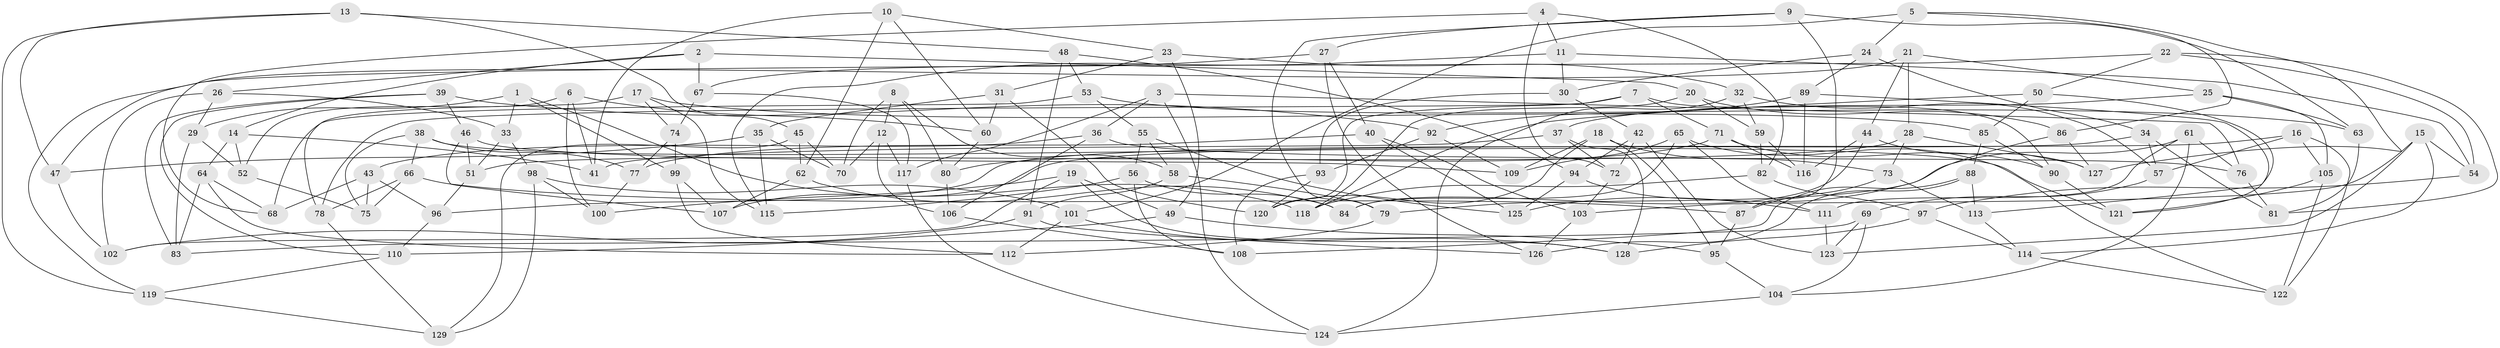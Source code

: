 // coarse degree distribution, {6: 0.4307692307692308, 5: 0.3076923076923077, 4: 0.15384615384615385, 7: 0.06153846153846154, 8: 0.015384615384615385, 3: 0.03076923076923077}
// Generated by graph-tools (version 1.1) at 2025/38/03/04/25 23:38:09]
// undirected, 129 vertices, 258 edges
graph export_dot {
  node [color=gray90,style=filled];
  1;
  2;
  3;
  4;
  5;
  6;
  7;
  8;
  9;
  10;
  11;
  12;
  13;
  14;
  15;
  16;
  17;
  18;
  19;
  20;
  21;
  22;
  23;
  24;
  25;
  26;
  27;
  28;
  29;
  30;
  31;
  32;
  33;
  34;
  35;
  36;
  37;
  38;
  39;
  40;
  41;
  42;
  43;
  44;
  45;
  46;
  47;
  48;
  49;
  50;
  51;
  52;
  53;
  54;
  55;
  56;
  57;
  58;
  59;
  60;
  61;
  62;
  63;
  64;
  65;
  66;
  67;
  68;
  69;
  70;
  71;
  72;
  73;
  74;
  75;
  76;
  77;
  78;
  79;
  80;
  81;
  82;
  83;
  84;
  85;
  86;
  87;
  88;
  89;
  90;
  91;
  92;
  93;
  94;
  95;
  96;
  97;
  98;
  99;
  100;
  101;
  102;
  103;
  104;
  105;
  106;
  107;
  108;
  109;
  110;
  111;
  112;
  113;
  114;
  115;
  116;
  117;
  118;
  119;
  120;
  121;
  122;
  123;
  124;
  125;
  126;
  127;
  128;
  129;
  1 -- 33;
  1 -- 29;
  1 -- 118;
  1 -- 99;
  2 -- 14;
  2 -- 67;
  2 -- 20;
  2 -- 26;
  3 -- 76;
  3 -- 117;
  3 -- 36;
  3 -- 124;
  4 -- 11;
  4 -- 72;
  4 -- 68;
  4 -- 82;
  5 -- 24;
  5 -- 101;
  5 -- 127;
  5 -- 86;
  6 -- 60;
  6 -- 100;
  6 -- 41;
  6 -- 52;
  7 -- 120;
  7 -- 78;
  7 -- 71;
  7 -- 90;
  8 -- 58;
  8 -- 70;
  8 -- 80;
  8 -- 12;
  9 -- 87;
  9 -- 27;
  9 -- 63;
  9 -- 79;
  10 -- 41;
  10 -- 23;
  10 -- 60;
  10 -- 62;
  11 -- 115;
  11 -- 54;
  11 -- 30;
  12 -- 70;
  12 -- 117;
  12 -- 106;
  13 -- 47;
  13 -- 45;
  13 -- 119;
  13 -- 48;
  14 -- 64;
  14 -- 41;
  14 -- 52;
  15 -- 54;
  15 -- 114;
  15 -- 123;
  15 -- 103;
  16 -- 105;
  16 -- 57;
  16 -- 107;
  16 -- 122;
  17 -- 85;
  17 -- 78;
  17 -- 74;
  17 -- 115;
  18 -- 120;
  18 -- 73;
  18 -- 95;
  18 -- 109;
  19 -- 128;
  19 -- 102;
  19 -- 100;
  19 -- 49;
  20 -- 86;
  20 -- 59;
  20 -- 118;
  21 -- 47;
  21 -- 28;
  21 -- 44;
  21 -- 25;
  22 -- 54;
  22 -- 50;
  22 -- 81;
  22 -- 119;
  23 -- 31;
  23 -- 49;
  23 -- 32;
  24 -- 89;
  24 -- 30;
  24 -- 34;
  25 -- 63;
  25 -- 105;
  25 -- 37;
  26 -- 102;
  26 -- 33;
  26 -- 29;
  27 -- 126;
  27 -- 67;
  27 -- 40;
  28 -- 51;
  28 -- 127;
  28 -- 73;
  29 -- 52;
  29 -- 83;
  30 -- 93;
  30 -- 42;
  31 -- 60;
  31 -- 35;
  31 -- 120;
  32 -- 57;
  32 -- 59;
  32 -- 124;
  33 -- 51;
  33 -- 98;
  34 -- 96;
  34 -- 57;
  34 -- 81;
  35 -- 47;
  35 -- 70;
  35 -- 115;
  36 -- 76;
  36 -- 43;
  36 -- 106;
  37 -- 72;
  37 -- 41;
  37 -- 128;
  38 -- 77;
  38 -- 75;
  38 -- 66;
  38 -- 121;
  39 -- 92;
  39 -- 83;
  39 -- 110;
  39 -- 46;
  40 -- 125;
  40 -- 77;
  40 -- 103;
  42 -- 123;
  42 -- 94;
  42 -- 72;
  43 -- 75;
  43 -- 96;
  43 -- 68;
  44 -- 84;
  44 -- 116;
  44 -- 127;
  45 -- 70;
  45 -- 129;
  45 -- 62;
  46 -- 51;
  46 -- 107;
  46 -- 109;
  47 -- 102;
  48 -- 94;
  48 -- 53;
  48 -- 91;
  49 -- 110;
  49 -- 95;
  50 -- 113;
  50 -- 85;
  50 -- 118;
  51 -- 96;
  52 -- 75;
  53 -- 63;
  53 -- 68;
  53 -- 55;
  54 -- 97;
  55 -- 56;
  55 -- 58;
  55 -- 125;
  56 -- 115;
  56 -- 108;
  56 -- 84;
  57 -- 69;
  58 -- 79;
  58 -- 91;
  59 -- 116;
  59 -- 82;
  60 -- 80;
  61 -- 111;
  61 -- 76;
  61 -- 104;
  61 -- 79;
  62 -- 107;
  62 -- 84;
  63 -- 81;
  64 -- 112;
  64 -- 83;
  64 -- 68;
  65 -- 84;
  65 -- 111;
  65 -- 109;
  65 -- 122;
  66 -- 87;
  66 -- 75;
  66 -- 78;
  67 -- 117;
  67 -- 74;
  69 -- 104;
  69 -- 83;
  69 -- 123;
  71 -- 90;
  71 -- 80;
  71 -- 116;
  72 -- 103;
  73 -- 87;
  73 -- 113;
  74 -- 77;
  74 -- 99;
  76 -- 81;
  77 -- 100;
  78 -- 129;
  79 -- 112;
  80 -- 106;
  82 -- 97;
  82 -- 118;
  85 -- 90;
  85 -- 88;
  86 -- 127;
  86 -- 125;
  87 -- 95;
  88 -- 126;
  88 -- 113;
  88 -- 108;
  89 -- 121;
  89 -- 92;
  89 -- 116;
  90 -- 121;
  91 -- 126;
  91 -- 102;
  92 -- 109;
  92 -- 93;
  93 -- 120;
  93 -- 108;
  94 -- 125;
  94 -- 111;
  95 -- 104;
  96 -- 110;
  97 -- 128;
  97 -- 114;
  98 -- 101;
  98 -- 100;
  98 -- 129;
  99 -- 107;
  99 -- 112;
  101 -- 112;
  101 -- 128;
  103 -- 126;
  104 -- 124;
  105 -- 122;
  105 -- 121;
  106 -- 108;
  110 -- 119;
  111 -- 123;
  113 -- 114;
  114 -- 122;
  117 -- 124;
  119 -- 129;
}
